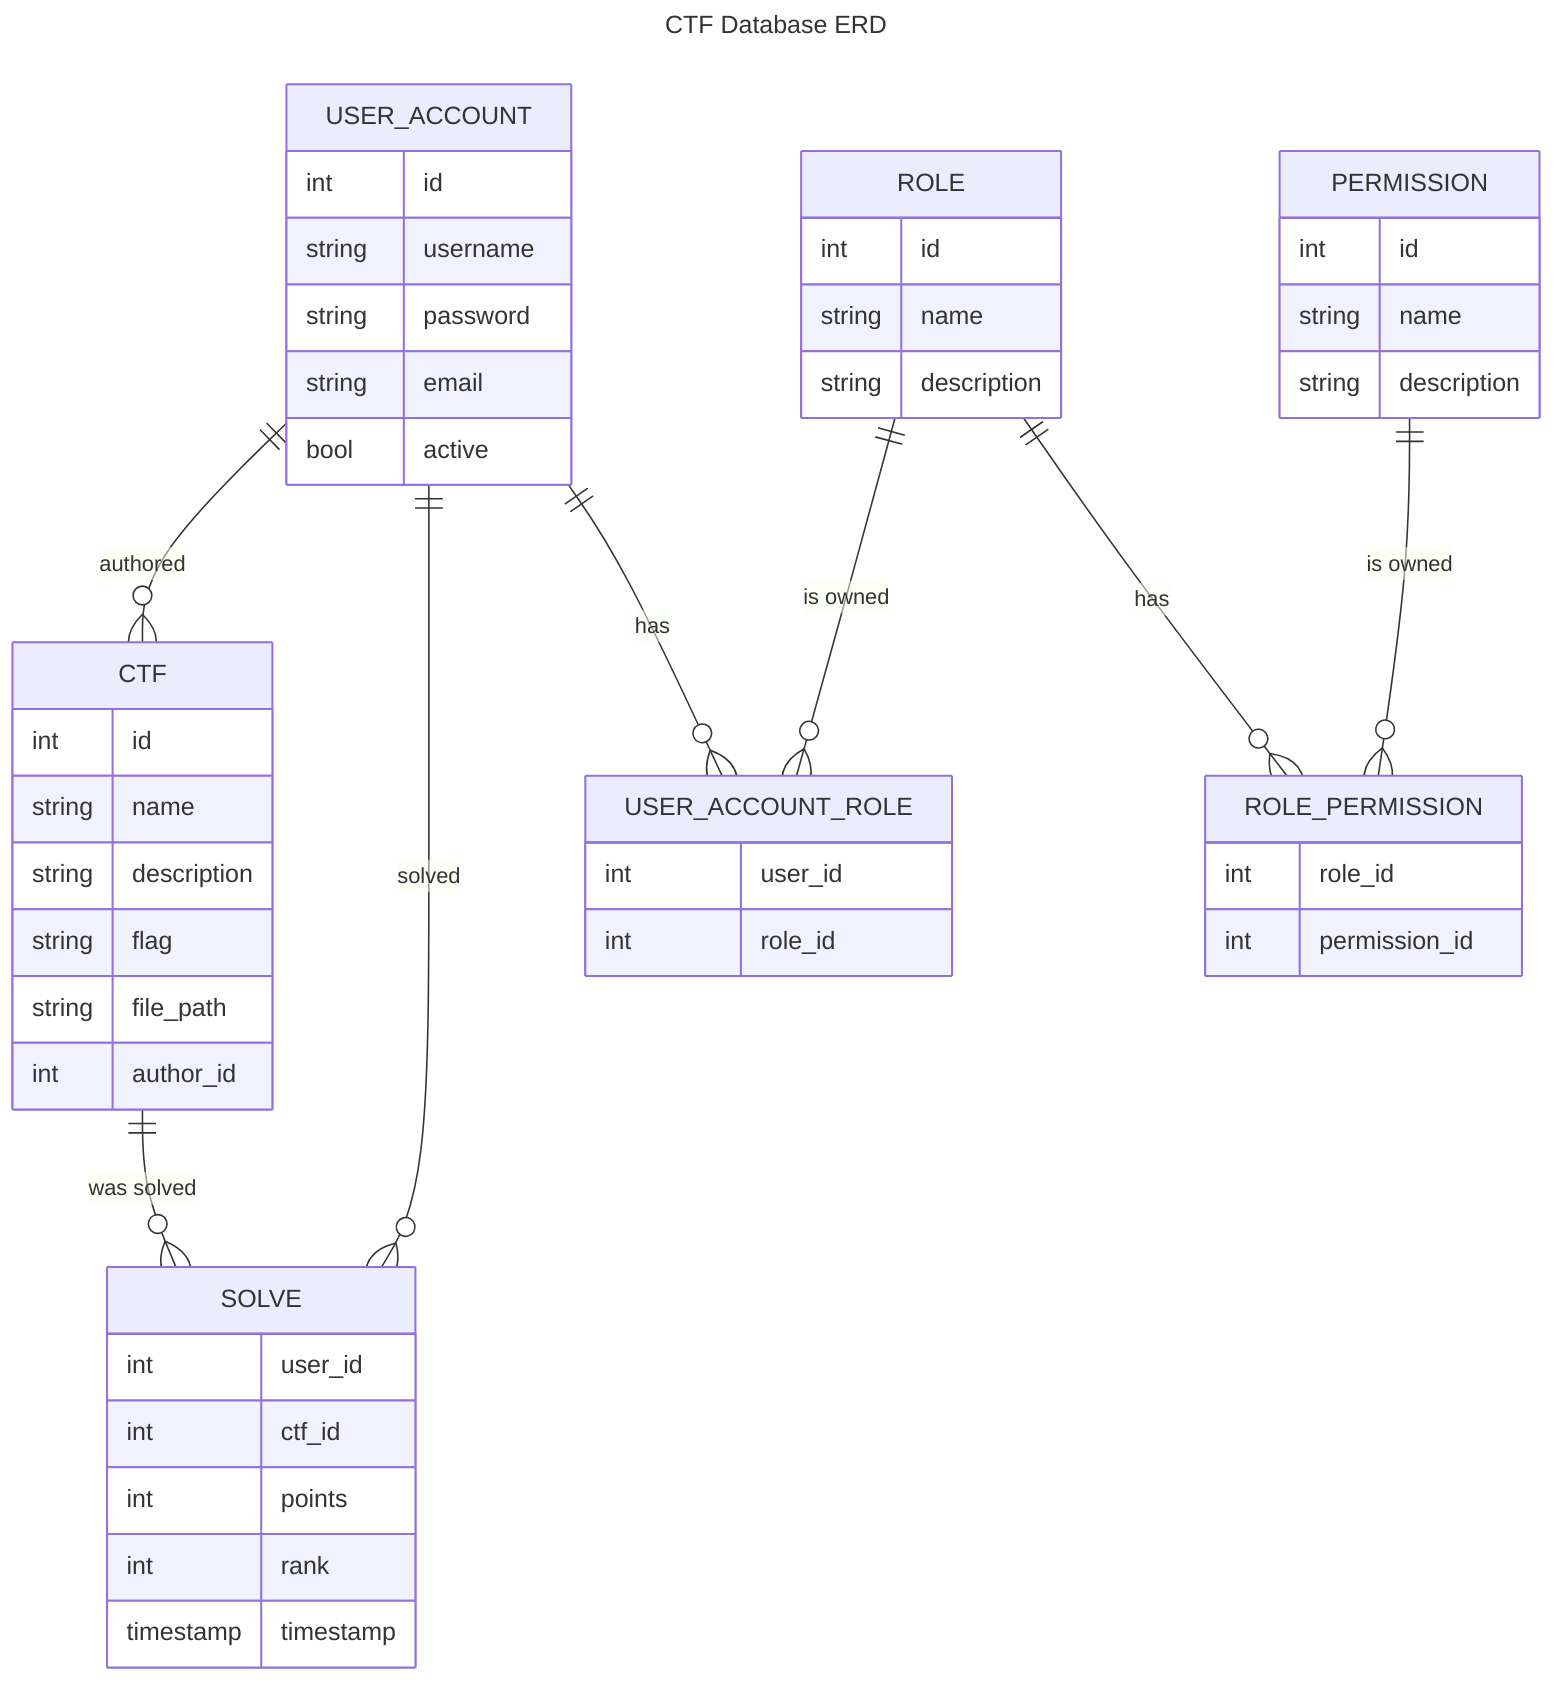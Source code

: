 ---
title: CTF Database ERD
---
erDiagram
    USER_ACCOUNT ||--o{ CTF : authored
    USER_ACCOUNT ||--o{ SOLVE : solved
    USER_ACCOUNT ||--o{ USER_ACCOUNT_ROLE : has
    USER_ACCOUNT {
        int id
        string username
        string password
        string email
        bool active
    }
    USER_ACCOUNT_ROLE {
        int user_id
        int role_id
    }
    CTF ||--o{ SOLVE : "was solved"
    CTF {
        int id
        string name
        string description
        string flag
        string file_path
        int author_id
    }
    SOLVE {
        int user_id
        int ctf_id
        int points
        int rank
        timestamp timestamp
    }
    ROLE ||--o{ USER_ACCOUNT_ROLE : "is owned"
    ROLE ||--o{ ROLE_PERMISSION : "has"
    ROLE {
        int id
        string name
        string description
    }
    ROLE_PERMISSION {
        int role_id
        int permission_id
    }
    PERMISSION ||--o{ ROLE_PERMISSION : "is owned"
    PERMISSION {
        int id
        string name
        string description
    }